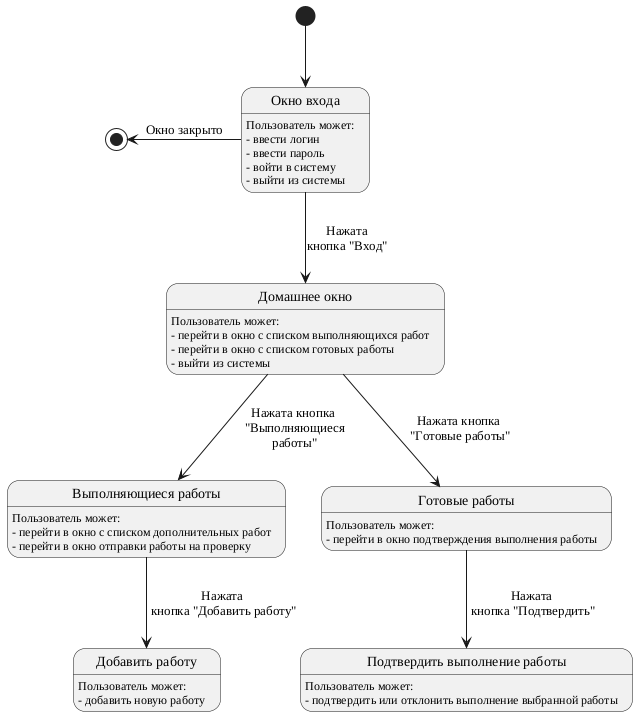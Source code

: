 @startuml
skinparam defaultFontName Liberation Serif
 
state "Окно входа" as login
state "Домашнее окно" as home
state "Выполняющиеся работы" as works
state "Готовые работы" as confirmworks
state "Добавить работу" as addwork
state "Подтвердить выполнение работы" as confirm

login : Пользователь может:
login : - ввести логин
login : - ввести пароль
login : - войти в систему
login : - выйти из системы

home : Пользователь может:
home : - перейти в окно с списком выполняющихся работ
home : - перейти в окно с списком готовых работы
home : - выйти из системы

works : Пользователь может:
works : - перейти в окно c списком дополнительных работ
works : - перейти в окно отправки работы на проверку

confirmworks : Пользователь может:
confirmworks : - перейти в окно подтверждения выполнения работы

addwork : Пользователь может:
addwork : - добавить новую работу

confirm : Пользователь может:
confirm : - подтвердить или отклонить выполнение выбранной работы

[*] -down-> login
login --> home : Нажата\nкнопка "Вход"
home --> works : Нажата кнопка\n "Выполняющиеся\n работы"
home --> confirmworks : Нажата кнопка\n "Готовые работы"
works --> addwork : Нажата\n кнопка "Добавить работу"
confirmworks --> confirm : Нажата\n кнопка "Подтвердить"

login -left-> [*] : Окно закрыто

@enduml
